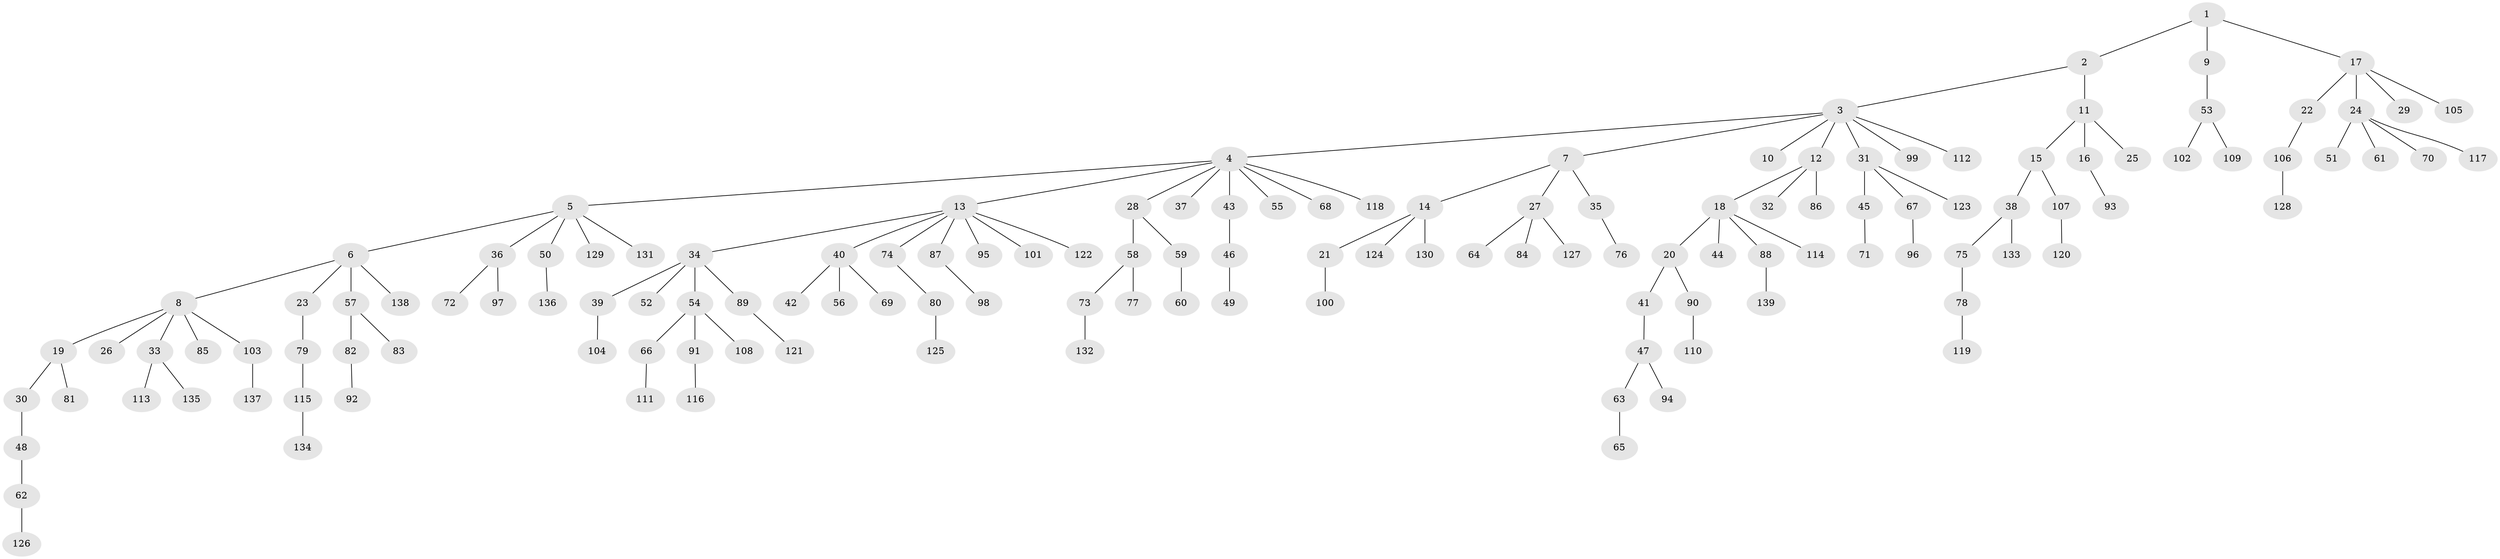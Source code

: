 // coarse degree distribution, {4: 0.02040816326530612, 10: 0.01020408163265306, 13: 0.01020408163265306, 5: 0.01020408163265306, 6: 0.01020408163265306, 7: 0.02040816326530612, 3: 0.09183673469387756, 1: 0.6428571428571429, 8: 0.02040816326530612, 2: 0.16326530612244897}
// Generated by graph-tools (version 1.1) at 2025/52/02/27/25 19:52:13]
// undirected, 139 vertices, 138 edges
graph export_dot {
graph [start="1"]
  node [color=gray90,style=filled];
  1;
  2;
  3;
  4;
  5;
  6;
  7;
  8;
  9;
  10;
  11;
  12;
  13;
  14;
  15;
  16;
  17;
  18;
  19;
  20;
  21;
  22;
  23;
  24;
  25;
  26;
  27;
  28;
  29;
  30;
  31;
  32;
  33;
  34;
  35;
  36;
  37;
  38;
  39;
  40;
  41;
  42;
  43;
  44;
  45;
  46;
  47;
  48;
  49;
  50;
  51;
  52;
  53;
  54;
  55;
  56;
  57;
  58;
  59;
  60;
  61;
  62;
  63;
  64;
  65;
  66;
  67;
  68;
  69;
  70;
  71;
  72;
  73;
  74;
  75;
  76;
  77;
  78;
  79;
  80;
  81;
  82;
  83;
  84;
  85;
  86;
  87;
  88;
  89;
  90;
  91;
  92;
  93;
  94;
  95;
  96;
  97;
  98;
  99;
  100;
  101;
  102;
  103;
  104;
  105;
  106;
  107;
  108;
  109;
  110;
  111;
  112;
  113;
  114;
  115;
  116;
  117;
  118;
  119;
  120;
  121;
  122;
  123;
  124;
  125;
  126;
  127;
  128;
  129;
  130;
  131;
  132;
  133;
  134;
  135;
  136;
  137;
  138;
  139;
  1 -- 2;
  1 -- 9;
  1 -- 17;
  2 -- 3;
  2 -- 11;
  3 -- 4;
  3 -- 7;
  3 -- 10;
  3 -- 12;
  3 -- 31;
  3 -- 99;
  3 -- 112;
  4 -- 5;
  4 -- 13;
  4 -- 28;
  4 -- 37;
  4 -- 43;
  4 -- 55;
  4 -- 68;
  4 -- 118;
  5 -- 6;
  5 -- 36;
  5 -- 50;
  5 -- 129;
  5 -- 131;
  6 -- 8;
  6 -- 23;
  6 -- 57;
  6 -- 138;
  7 -- 14;
  7 -- 27;
  7 -- 35;
  8 -- 19;
  8 -- 26;
  8 -- 33;
  8 -- 85;
  8 -- 103;
  9 -- 53;
  11 -- 15;
  11 -- 16;
  11 -- 25;
  12 -- 18;
  12 -- 32;
  12 -- 86;
  13 -- 34;
  13 -- 40;
  13 -- 74;
  13 -- 87;
  13 -- 95;
  13 -- 101;
  13 -- 122;
  14 -- 21;
  14 -- 124;
  14 -- 130;
  15 -- 38;
  15 -- 107;
  16 -- 93;
  17 -- 22;
  17 -- 24;
  17 -- 29;
  17 -- 105;
  18 -- 20;
  18 -- 44;
  18 -- 88;
  18 -- 114;
  19 -- 30;
  19 -- 81;
  20 -- 41;
  20 -- 90;
  21 -- 100;
  22 -- 106;
  23 -- 79;
  24 -- 51;
  24 -- 61;
  24 -- 70;
  24 -- 117;
  27 -- 64;
  27 -- 84;
  27 -- 127;
  28 -- 58;
  28 -- 59;
  30 -- 48;
  31 -- 45;
  31 -- 67;
  31 -- 123;
  33 -- 113;
  33 -- 135;
  34 -- 39;
  34 -- 52;
  34 -- 54;
  34 -- 89;
  35 -- 76;
  36 -- 72;
  36 -- 97;
  38 -- 75;
  38 -- 133;
  39 -- 104;
  40 -- 42;
  40 -- 56;
  40 -- 69;
  41 -- 47;
  43 -- 46;
  45 -- 71;
  46 -- 49;
  47 -- 63;
  47 -- 94;
  48 -- 62;
  50 -- 136;
  53 -- 102;
  53 -- 109;
  54 -- 66;
  54 -- 91;
  54 -- 108;
  57 -- 82;
  57 -- 83;
  58 -- 73;
  58 -- 77;
  59 -- 60;
  62 -- 126;
  63 -- 65;
  66 -- 111;
  67 -- 96;
  73 -- 132;
  74 -- 80;
  75 -- 78;
  78 -- 119;
  79 -- 115;
  80 -- 125;
  82 -- 92;
  87 -- 98;
  88 -- 139;
  89 -- 121;
  90 -- 110;
  91 -- 116;
  103 -- 137;
  106 -- 128;
  107 -- 120;
  115 -- 134;
}
